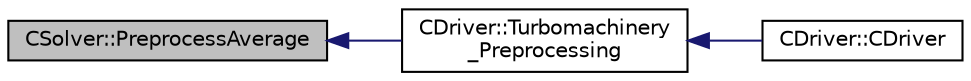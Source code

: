 digraph "CSolver::PreprocessAverage"
{
  edge [fontname="Helvetica",fontsize="10",labelfontname="Helvetica",labelfontsize="10"];
  node [fontname="Helvetica",fontsize="10",shape=record];
  rankdir="LR";
  Node3996 [label="CSolver::PreprocessAverage",height=0.2,width=0.4,color="black", fillcolor="grey75", style="filled", fontcolor="black"];
  Node3996 -> Node3997 [dir="back",color="midnightblue",fontsize="10",style="solid",fontname="Helvetica"];
  Node3997 [label="CDriver::Turbomachinery\l_Preprocessing",height=0.2,width=0.4,color="black", fillcolor="white", style="filled",URL="$class_c_driver.html#a9189caa3851cae4f1c52d5a7a00e5b27",tooltip="Initiate value for static mesh movement such as the gridVel for the ROTATING frame. "];
  Node3997 -> Node3998 [dir="back",color="midnightblue",fontsize="10",style="solid",fontname="Helvetica"];
  Node3998 [label="CDriver::CDriver",height=0.2,width=0.4,color="black", fillcolor="white", style="filled",URL="$class_c_driver.html#a3fca4a013a6efa9bbb38fe78a86b5f3d",tooltip="Constructor of the class. "];
}
